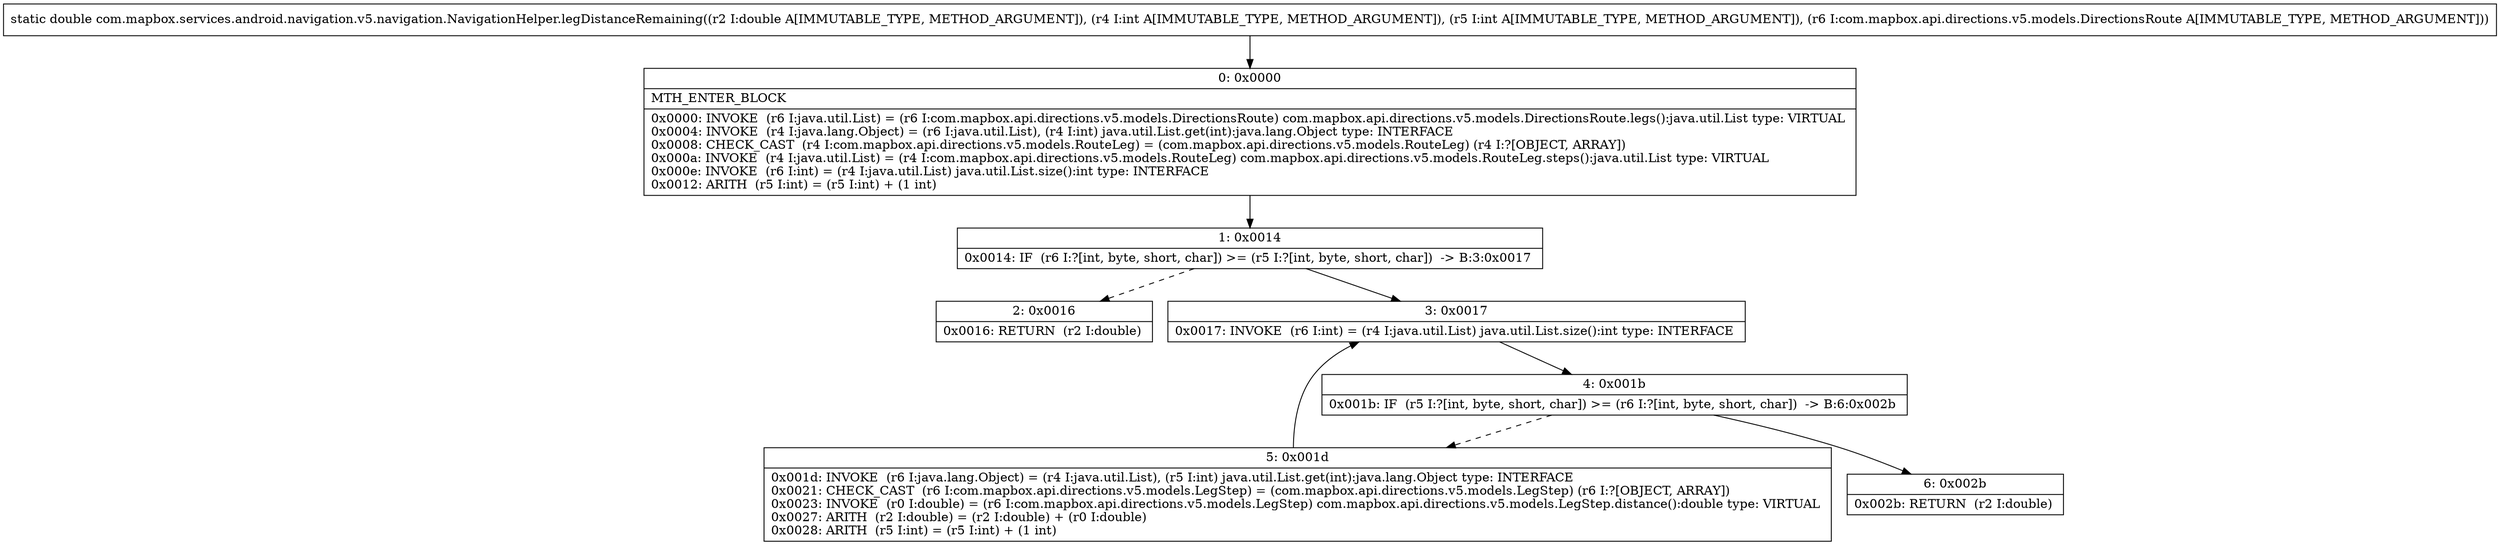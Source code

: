 digraph "CFG forcom.mapbox.services.android.navigation.v5.navigation.NavigationHelper.legDistanceRemaining(DIILcom\/mapbox\/api\/directions\/v5\/models\/DirectionsRoute;)D" {
Node_0 [shape=record,label="{0\:\ 0x0000|MTH_ENTER_BLOCK\l|0x0000: INVOKE  (r6 I:java.util.List) = (r6 I:com.mapbox.api.directions.v5.models.DirectionsRoute) com.mapbox.api.directions.v5.models.DirectionsRoute.legs():java.util.List type: VIRTUAL \l0x0004: INVOKE  (r4 I:java.lang.Object) = (r6 I:java.util.List), (r4 I:int) java.util.List.get(int):java.lang.Object type: INTERFACE \l0x0008: CHECK_CAST  (r4 I:com.mapbox.api.directions.v5.models.RouteLeg) = (com.mapbox.api.directions.v5.models.RouteLeg) (r4 I:?[OBJECT, ARRAY]) \l0x000a: INVOKE  (r4 I:java.util.List) = (r4 I:com.mapbox.api.directions.v5.models.RouteLeg) com.mapbox.api.directions.v5.models.RouteLeg.steps():java.util.List type: VIRTUAL \l0x000e: INVOKE  (r6 I:int) = (r4 I:java.util.List) java.util.List.size():int type: INTERFACE \l0x0012: ARITH  (r5 I:int) = (r5 I:int) + (1 int) \l}"];
Node_1 [shape=record,label="{1\:\ 0x0014|0x0014: IF  (r6 I:?[int, byte, short, char]) \>= (r5 I:?[int, byte, short, char])  \-\> B:3:0x0017 \l}"];
Node_2 [shape=record,label="{2\:\ 0x0016|0x0016: RETURN  (r2 I:double) \l}"];
Node_3 [shape=record,label="{3\:\ 0x0017|0x0017: INVOKE  (r6 I:int) = (r4 I:java.util.List) java.util.List.size():int type: INTERFACE \l}"];
Node_4 [shape=record,label="{4\:\ 0x001b|0x001b: IF  (r5 I:?[int, byte, short, char]) \>= (r6 I:?[int, byte, short, char])  \-\> B:6:0x002b \l}"];
Node_5 [shape=record,label="{5\:\ 0x001d|0x001d: INVOKE  (r6 I:java.lang.Object) = (r4 I:java.util.List), (r5 I:int) java.util.List.get(int):java.lang.Object type: INTERFACE \l0x0021: CHECK_CAST  (r6 I:com.mapbox.api.directions.v5.models.LegStep) = (com.mapbox.api.directions.v5.models.LegStep) (r6 I:?[OBJECT, ARRAY]) \l0x0023: INVOKE  (r0 I:double) = (r6 I:com.mapbox.api.directions.v5.models.LegStep) com.mapbox.api.directions.v5.models.LegStep.distance():double type: VIRTUAL \l0x0027: ARITH  (r2 I:double) = (r2 I:double) + (r0 I:double) \l0x0028: ARITH  (r5 I:int) = (r5 I:int) + (1 int) \l}"];
Node_6 [shape=record,label="{6\:\ 0x002b|0x002b: RETURN  (r2 I:double) \l}"];
MethodNode[shape=record,label="{static double com.mapbox.services.android.navigation.v5.navigation.NavigationHelper.legDistanceRemaining((r2 I:double A[IMMUTABLE_TYPE, METHOD_ARGUMENT]), (r4 I:int A[IMMUTABLE_TYPE, METHOD_ARGUMENT]), (r5 I:int A[IMMUTABLE_TYPE, METHOD_ARGUMENT]), (r6 I:com.mapbox.api.directions.v5.models.DirectionsRoute A[IMMUTABLE_TYPE, METHOD_ARGUMENT])) }"];
MethodNode -> Node_0;
Node_0 -> Node_1;
Node_1 -> Node_2[style=dashed];
Node_1 -> Node_3;
Node_3 -> Node_4;
Node_4 -> Node_5[style=dashed];
Node_4 -> Node_6;
Node_5 -> Node_3;
}

